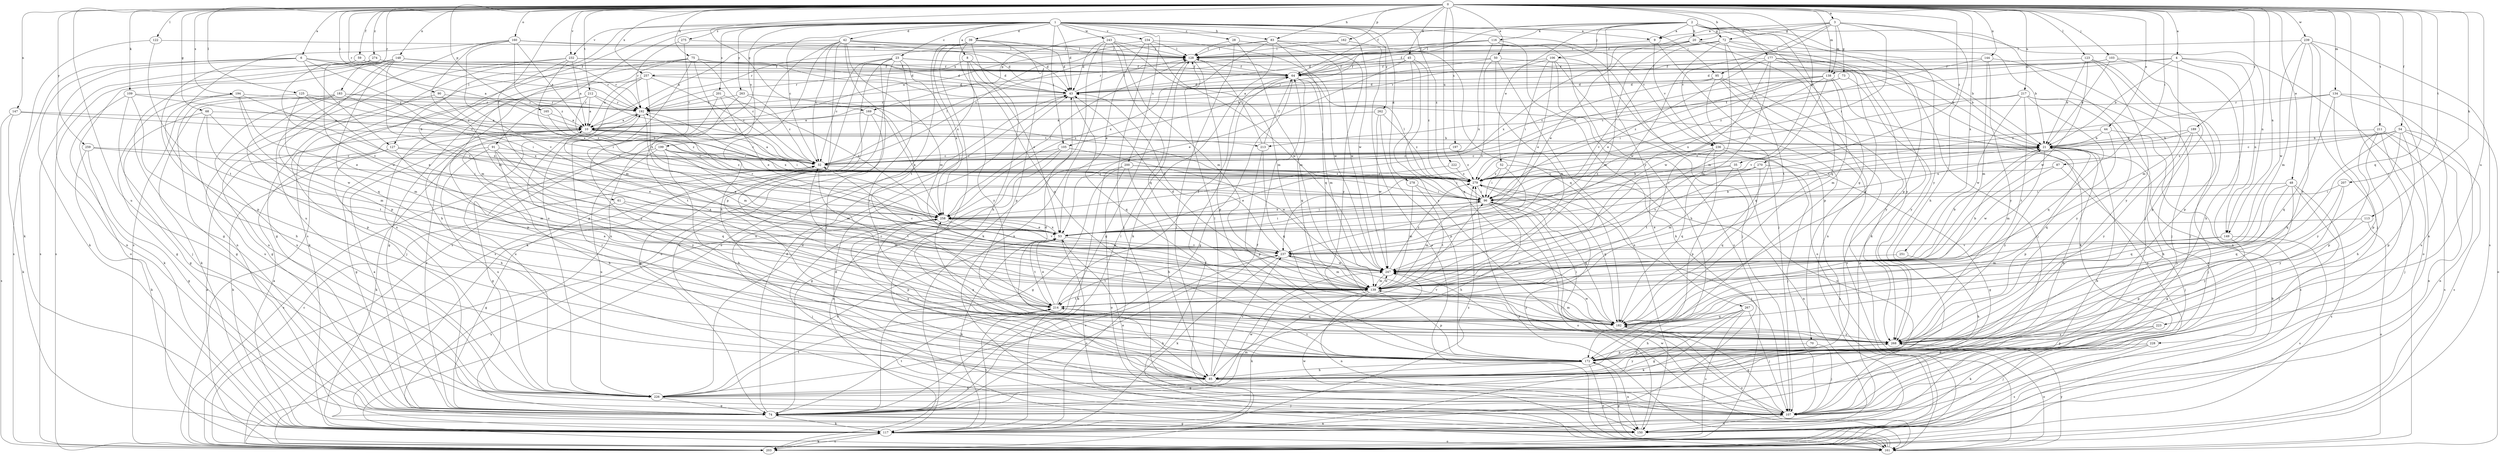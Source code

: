 strict digraph  {
0;
1;
2;
3;
4;
6;
8;
9;
10;
20;
21;
23;
28;
32;
35;
39;
42;
43;
44;
45;
48;
50;
52;
53;
54;
59;
61;
64;
68;
70;
72;
73;
74;
75;
83;
85;
87;
90;
91;
95;
96;
103;
105;
106;
107;
109;
113;
116;
117;
122;
123;
125;
127;
128;
134;
138;
139;
144;
147;
148;
149;
150;
160;
161;
162;
165;
169;
172;
177;
182;
183;
189;
192;
194;
197;
199;
200;
201;
203;
207;
211;
212;
213;
214;
217;
222;
223;
226;
228;
232;
234;
236;
237;
239;
243;
247;
251;
257;
258;
259;
262;
263;
267;
268;
270;
274;
275;
278;
279;
0 -> 3  [label=a];
0 -> 4  [label=a];
0 -> 6  [label=a];
0 -> 20  [label=b];
0 -> 35  [label=d];
0 -> 44  [label=e];
0 -> 45  [label=e];
0 -> 48  [label=e];
0 -> 50  [label=e];
0 -> 54  [label=f];
0 -> 59  [label=f];
0 -> 61  [label=f];
0 -> 64  [label=f];
0 -> 68  [label=g];
0 -> 75  [label=h];
0 -> 83  [label=h];
0 -> 87  [label=i];
0 -> 90  [label=i];
0 -> 103  [label=j];
0 -> 109  [label=k];
0 -> 113  [label=k];
0 -> 122  [label=l];
0 -> 123  [label=l];
0 -> 125  [label=l];
0 -> 134  [label=m];
0 -> 138  [label=m];
0 -> 144  [label=n];
0 -> 147  [label=n];
0 -> 148  [label=n];
0 -> 149  [label=n];
0 -> 160  [label=o];
0 -> 162  [label=p];
0 -> 165  [label=p];
0 -> 169  [label=p];
0 -> 177  [label=q];
0 -> 182  [label=q];
0 -> 183  [label=r];
0 -> 189  [label=r];
0 -> 192  [label=r];
0 -> 194  [label=s];
0 -> 197  [label=s];
0 -> 207  [label=t];
0 -> 211  [label=t];
0 -> 212  [label=t];
0 -> 217  [label=u];
0 -> 222  [label=u];
0 -> 223  [label=u];
0 -> 226  [label=u];
0 -> 228  [label=v];
0 -> 232  [label=v];
0 -> 239  [label=w];
0 -> 251  [label=x];
0 -> 257  [label=x];
0 -> 259  [label=y];
0 -> 270  [label=z];
0 -> 274  [label=z];
1 -> 8  [label=a];
1 -> 9  [label=a];
1 -> 23  [label=c];
1 -> 28  [label=c];
1 -> 32  [label=c];
1 -> 39  [label=d];
1 -> 42  [label=d];
1 -> 43  [label=d];
1 -> 83  [label=h];
1 -> 91  [label=i];
1 -> 95  [label=i];
1 -> 105  [label=j];
1 -> 127  [label=l];
1 -> 199  [label=s];
1 -> 200  [label=s];
1 -> 201  [label=s];
1 -> 203  [label=s];
1 -> 232  [label=v];
1 -> 234  [label=v];
1 -> 236  [label=v];
1 -> 243  [label=w];
1 -> 247  [label=w];
1 -> 262  [label=y];
1 -> 263  [label=y];
1 -> 275  [label=z];
1 -> 278  [label=z];
1 -> 279  [label=z];
2 -> 9  [label=a];
2 -> 20  [label=b];
2 -> 52  [label=e];
2 -> 70  [label=g];
2 -> 72  [label=g];
2 -> 105  [label=j];
2 -> 106  [label=j];
2 -> 116  [label=k];
2 -> 149  [label=n];
2 -> 169  [label=p];
2 -> 172  [label=p];
2 -> 182  [label=q];
2 -> 267  [label=y];
2 -> 268  [label=y];
3 -> 9  [label=a];
3 -> 64  [label=f];
3 -> 72  [label=g];
3 -> 73  [label=g];
3 -> 85  [label=h];
3 -> 95  [label=i];
3 -> 96  [label=i];
3 -> 107  [label=j];
3 -> 138  [label=m];
3 -> 236  [label=v];
4 -> 21  [label=b];
4 -> 85  [label=h];
4 -> 138  [label=m];
4 -> 139  [label=m];
4 -> 149  [label=n];
4 -> 161  [label=o];
4 -> 213  [label=t];
6 -> 10  [label=a];
6 -> 64  [label=f];
6 -> 117  [label=k];
6 -> 127  [label=l];
6 -> 150  [label=n];
6 -> 203  [label=s];
6 -> 279  [label=z];
8 -> 43  [label=d];
8 -> 53  [label=e];
8 -> 182  [label=q];
8 -> 257  [label=x];
8 -> 268  [label=y];
9 -> 128  [label=l];
9 -> 172  [label=p];
9 -> 236  [label=v];
10 -> 21  [label=b];
10 -> 32  [label=c];
10 -> 74  [label=g];
10 -> 96  [label=i];
10 -> 213  [label=t];
20 -> 53  [label=e];
20 -> 128  [label=l];
20 -> 139  [label=m];
20 -> 150  [label=n];
20 -> 258  [label=x];
20 -> 268  [label=y];
21 -> 32  [label=c];
21 -> 96  [label=i];
21 -> 139  [label=m];
21 -> 172  [label=p];
21 -> 268  [label=y];
23 -> 21  [label=b];
23 -> 32  [label=c];
23 -> 64  [label=f];
23 -> 117  [label=k];
23 -> 150  [label=n];
23 -> 161  [label=o];
23 -> 203  [label=s];
23 -> 258  [label=x];
23 -> 268  [label=y];
28 -> 107  [label=j];
28 -> 128  [label=l];
28 -> 139  [label=m];
28 -> 247  [label=w];
32 -> 10  [label=a];
32 -> 128  [label=l];
32 -> 203  [label=s];
32 -> 214  [label=t];
32 -> 279  [label=z];
35 -> 139  [label=m];
35 -> 226  [label=u];
35 -> 237  [label=v];
35 -> 279  [label=z];
39 -> 10  [label=a];
39 -> 43  [label=d];
39 -> 85  [label=h];
39 -> 107  [label=j];
39 -> 128  [label=l];
39 -> 150  [label=n];
39 -> 161  [label=o];
39 -> 172  [label=p];
39 -> 258  [label=x];
42 -> 21  [label=b];
42 -> 32  [label=c];
42 -> 43  [label=d];
42 -> 85  [label=h];
42 -> 128  [label=l];
42 -> 139  [label=m];
42 -> 150  [label=n];
42 -> 172  [label=p];
42 -> 203  [label=s];
42 -> 214  [label=t];
43 -> 128  [label=l];
43 -> 182  [label=q];
43 -> 192  [label=r];
44 -> 21  [label=b];
44 -> 182  [label=q];
44 -> 203  [label=s];
44 -> 279  [label=z];
45 -> 53  [label=e];
45 -> 64  [label=f];
45 -> 182  [label=q];
45 -> 192  [label=r];
45 -> 268  [label=y];
45 -> 279  [label=z];
48 -> 74  [label=g];
48 -> 96  [label=i];
48 -> 107  [label=j];
48 -> 182  [label=q];
48 -> 203  [label=s];
48 -> 268  [label=y];
50 -> 10  [label=a];
50 -> 21  [label=b];
50 -> 64  [label=f];
50 -> 139  [label=m];
50 -> 150  [label=n];
50 -> 237  [label=v];
52 -> 96  [label=i];
52 -> 150  [label=n];
52 -> 237  [label=v];
52 -> 279  [label=z];
53 -> 21  [label=b];
53 -> 96  [label=i];
53 -> 117  [label=k];
53 -> 161  [label=o];
53 -> 192  [label=r];
53 -> 214  [label=t];
53 -> 237  [label=v];
53 -> 258  [label=x];
54 -> 21  [label=b];
54 -> 32  [label=c];
54 -> 150  [label=n];
54 -> 172  [label=p];
54 -> 182  [label=q];
54 -> 203  [label=s];
54 -> 268  [label=y];
54 -> 279  [label=z];
59 -> 64  [label=f];
59 -> 172  [label=p];
59 -> 192  [label=r];
59 -> 237  [label=v];
61 -> 74  [label=g];
61 -> 139  [label=m];
61 -> 258  [label=x];
64 -> 43  [label=d];
64 -> 74  [label=g];
64 -> 139  [label=m];
64 -> 182  [label=q];
68 -> 10  [label=a];
68 -> 74  [label=g];
68 -> 139  [label=m];
68 -> 214  [label=t];
68 -> 226  [label=u];
70 -> 107  [label=j];
70 -> 172  [label=p];
72 -> 21  [label=b];
72 -> 64  [label=f];
72 -> 117  [label=k];
72 -> 128  [label=l];
72 -> 139  [label=m];
72 -> 214  [label=t];
72 -> 237  [label=v];
72 -> 247  [label=w];
73 -> 32  [label=c];
73 -> 43  [label=d];
73 -> 96  [label=i];
73 -> 268  [label=y];
74 -> 10  [label=a];
74 -> 21  [label=b];
74 -> 43  [label=d];
74 -> 64  [label=f];
74 -> 117  [label=k];
74 -> 128  [label=l];
74 -> 139  [label=m];
74 -> 150  [label=n];
74 -> 192  [label=r];
74 -> 214  [label=t];
75 -> 21  [label=b];
75 -> 32  [label=c];
75 -> 43  [label=d];
75 -> 64  [label=f];
75 -> 85  [label=h];
75 -> 96  [label=i];
75 -> 117  [label=k];
75 -> 139  [label=m];
75 -> 226  [label=u];
83 -> 32  [label=c];
83 -> 117  [label=k];
83 -> 128  [label=l];
83 -> 161  [label=o];
83 -> 182  [label=q];
83 -> 258  [label=x];
83 -> 268  [label=y];
85 -> 21  [label=b];
85 -> 107  [label=j];
85 -> 128  [label=l];
85 -> 192  [label=r];
85 -> 226  [label=u];
85 -> 237  [label=v];
85 -> 258  [label=x];
85 -> 268  [label=y];
87 -> 107  [label=j];
87 -> 247  [label=w];
87 -> 279  [label=z];
90 -> 74  [label=g];
90 -> 192  [label=r];
90 -> 279  [label=z];
91 -> 32  [label=c];
91 -> 85  [label=h];
91 -> 117  [label=k];
91 -> 182  [label=q];
91 -> 226  [label=u];
91 -> 268  [label=y];
95 -> 32  [label=c];
95 -> 43  [label=d];
95 -> 161  [label=o];
95 -> 182  [label=q];
95 -> 203  [label=s];
95 -> 268  [label=y];
96 -> 21  [label=b];
96 -> 85  [label=h];
96 -> 107  [label=j];
96 -> 128  [label=l];
96 -> 139  [label=m];
96 -> 161  [label=o];
96 -> 182  [label=q];
96 -> 258  [label=x];
103 -> 21  [label=b];
103 -> 43  [label=d];
103 -> 64  [label=f];
103 -> 150  [label=n];
103 -> 172  [label=p];
105 -> 32  [label=c];
105 -> 74  [label=g];
105 -> 203  [label=s];
105 -> 247  [label=w];
106 -> 53  [label=e];
106 -> 64  [label=f];
106 -> 85  [label=h];
106 -> 96  [label=i];
106 -> 107  [label=j];
106 -> 161  [label=o];
106 -> 192  [label=r];
107 -> 53  [label=e];
107 -> 150  [label=n];
107 -> 182  [label=q];
107 -> 247  [label=w];
109 -> 32  [label=c];
109 -> 85  [label=h];
109 -> 107  [label=j];
109 -> 117  [label=k];
109 -> 192  [label=r];
113 -> 53  [label=e];
113 -> 161  [label=o];
113 -> 268  [label=y];
116 -> 43  [label=d];
116 -> 107  [label=j];
116 -> 117  [label=k];
116 -> 128  [label=l];
116 -> 192  [label=r];
116 -> 203  [label=s];
116 -> 258  [label=x];
117 -> 10  [label=a];
117 -> 161  [label=o];
117 -> 203  [label=s];
117 -> 214  [label=t];
117 -> 279  [label=z];
122 -> 117  [label=k];
122 -> 128  [label=l];
122 -> 214  [label=t];
123 -> 21  [label=b];
123 -> 64  [label=f];
123 -> 107  [label=j];
123 -> 172  [label=p];
123 -> 247  [label=w];
123 -> 268  [label=y];
125 -> 53  [label=e];
125 -> 74  [label=g];
125 -> 96  [label=i];
125 -> 139  [label=m];
125 -> 192  [label=r];
127 -> 32  [label=c];
127 -> 53  [label=e];
127 -> 85  [label=h];
127 -> 117  [label=k];
127 -> 139  [label=m];
128 -> 64  [label=f];
128 -> 74  [label=g];
128 -> 172  [label=p];
134 -> 161  [label=o];
134 -> 172  [label=p];
134 -> 182  [label=q];
134 -> 192  [label=r];
134 -> 226  [label=u];
134 -> 279  [label=z];
138 -> 32  [label=c];
138 -> 43  [label=d];
138 -> 139  [label=m];
138 -> 203  [label=s];
138 -> 237  [label=v];
138 -> 258  [label=x];
138 -> 279  [label=z];
139 -> 21  [label=b];
139 -> 43  [label=d];
139 -> 96  [label=i];
139 -> 117  [label=k];
139 -> 150  [label=n];
139 -> 172  [label=p];
139 -> 214  [label=t];
139 -> 247  [label=w];
144 -> 64  [label=f];
144 -> 107  [label=j];
144 -> 139  [label=m];
144 -> 268  [label=y];
144 -> 279  [label=z];
147 -> 10  [label=a];
147 -> 21  [label=b];
147 -> 117  [label=k];
147 -> 203  [label=s];
148 -> 64  [label=f];
148 -> 74  [label=g];
148 -> 161  [label=o];
148 -> 172  [label=p];
148 -> 182  [label=q];
148 -> 192  [label=r];
148 -> 203  [label=s];
148 -> 237  [label=v];
149 -> 139  [label=m];
149 -> 172  [label=p];
149 -> 203  [label=s];
149 -> 237  [label=v];
150 -> 74  [label=g];
150 -> 279  [label=z];
160 -> 10  [label=a];
160 -> 43  [label=d];
160 -> 128  [label=l];
160 -> 139  [label=m];
160 -> 203  [label=s];
160 -> 226  [label=u];
160 -> 237  [label=v];
160 -> 279  [label=z];
161 -> 10  [label=a];
161 -> 43  [label=d];
161 -> 172  [label=p];
161 -> 247  [label=w];
161 -> 268  [label=y];
161 -> 279  [label=z];
162 -> 10  [label=a];
162 -> 128  [label=l];
162 -> 182  [label=q];
165 -> 10  [label=a];
165 -> 279  [label=z];
169 -> 10  [label=a];
169 -> 74  [label=g];
169 -> 258  [label=x];
169 -> 268  [label=y];
172 -> 43  [label=d];
172 -> 74  [label=g];
172 -> 85  [label=h];
172 -> 150  [label=n];
172 -> 161  [label=o];
172 -> 214  [label=t];
172 -> 258  [label=x];
177 -> 53  [label=e];
177 -> 64  [label=f];
177 -> 107  [label=j];
177 -> 117  [label=k];
177 -> 139  [label=m];
177 -> 182  [label=q];
177 -> 247  [label=w];
182 -> 32  [label=c];
182 -> 139  [label=m];
182 -> 161  [label=o];
182 -> 237  [label=v];
182 -> 247  [label=w];
182 -> 268  [label=y];
183 -> 96  [label=i];
183 -> 117  [label=k];
183 -> 172  [label=p];
183 -> 192  [label=r];
183 -> 226  [label=u];
183 -> 258  [label=x];
189 -> 21  [label=b];
189 -> 85  [label=h];
189 -> 107  [label=j];
189 -> 258  [label=x];
189 -> 268  [label=y];
192 -> 10  [label=a];
192 -> 139  [label=m];
192 -> 226  [label=u];
192 -> 258  [label=x];
194 -> 53  [label=e];
194 -> 74  [label=g];
194 -> 192  [label=r];
194 -> 226  [label=u];
194 -> 247  [label=w];
194 -> 258  [label=x];
197 -> 32  [label=c];
197 -> 279  [label=z];
199 -> 32  [label=c];
199 -> 74  [label=g];
199 -> 85  [label=h];
199 -> 96  [label=i];
199 -> 139  [label=m];
199 -> 226  [label=u];
199 -> 279  [label=z];
200 -> 74  [label=g];
200 -> 85  [label=h];
200 -> 96  [label=i];
200 -> 117  [label=k];
200 -> 161  [label=o];
200 -> 279  [label=z];
201 -> 53  [label=e];
201 -> 192  [label=r];
201 -> 258  [label=x];
201 -> 268  [label=y];
203 -> 21  [label=b];
203 -> 32  [label=c];
203 -> 64  [label=f];
203 -> 117  [label=k];
203 -> 258  [label=x];
207 -> 96  [label=i];
207 -> 182  [label=q];
207 -> 268  [label=y];
211 -> 21  [label=b];
211 -> 85  [label=h];
211 -> 107  [label=j];
211 -> 150  [label=n];
211 -> 172  [label=p];
211 -> 203  [label=s];
212 -> 10  [label=a];
212 -> 32  [label=c];
212 -> 107  [label=j];
212 -> 172  [label=p];
212 -> 192  [label=r];
212 -> 279  [label=z];
213 -> 64  [label=f];
213 -> 128  [label=l];
213 -> 172  [label=p];
213 -> 182  [label=q];
214 -> 32  [label=c];
214 -> 53  [label=e];
214 -> 64  [label=f];
214 -> 85  [label=h];
214 -> 182  [label=q];
217 -> 150  [label=n];
217 -> 182  [label=q];
217 -> 192  [label=r];
217 -> 214  [label=t];
217 -> 247  [label=w];
217 -> 268  [label=y];
217 -> 279  [label=z];
222 -> 53  [label=e];
222 -> 279  [label=z];
223 -> 117  [label=k];
223 -> 172  [label=p];
223 -> 268  [label=y];
226 -> 43  [label=d];
226 -> 53  [label=e];
226 -> 74  [label=g];
226 -> 107  [label=j];
226 -> 214  [label=t];
226 -> 237  [label=v];
226 -> 247  [label=w];
228 -> 107  [label=j];
228 -> 172  [label=p];
228 -> 203  [label=s];
232 -> 10  [label=a];
232 -> 43  [label=d];
232 -> 64  [label=f];
232 -> 74  [label=g];
232 -> 139  [label=m];
232 -> 150  [label=n];
232 -> 258  [label=x];
234 -> 53  [label=e];
234 -> 107  [label=j];
234 -> 128  [label=l];
234 -> 139  [label=m];
234 -> 192  [label=r];
234 -> 247  [label=w];
236 -> 32  [label=c];
236 -> 107  [label=j];
236 -> 172  [label=p];
236 -> 182  [label=q];
236 -> 203  [label=s];
236 -> 214  [label=t];
237 -> 10  [label=a];
237 -> 43  [label=d];
237 -> 117  [label=k];
237 -> 139  [label=m];
237 -> 214  [label=t];
237 -> 247  [label=w];
239 -> 107  [label=j];
239 -> 128  [label=l];
239 -> 139  [label=m];
239 -> 150  [label=n];
239 -> 203  [label=s];
239 -> 247  [label=w];
239 -> 268  [label=y];
243 -> 43  [label=d];
243 -> 117  [label=k];
243 -> 128  [label=l];
243 -> 139  [label=m];
243 -> 150  [label=n];
243 -> 182  [label=q];
243 -> 247  [label=w];
247 -> 21  [label=b];
247 -> 32  [label=c];
247 -> 139  [label=m];
247 -> 279  [label=z];
251 -> 85  [label=h];
251 -> 247  [label=w];
257 -> 10  [label=a];
257 -> 32  [label=c];
257 -> 43  [label=d];
257 -> 74  [label=g];
257 -> 172  [label=p];
257 -> 258  [label=x];
258 -> 53  [label=e];
258 -> 96  [label=i];
258 -> 107  [label=j];
258 -> 128  [label=l];
258 -> 172  [label=p];
258 -> 237  [label=v];
258 -> 247  [label=w];
259 -> 32  [label=c];
259 -> 74  [label=g];
259 -> 96  [label=i];
259 -> 117  [label=k];
262 -> 10  [label=a];
262 -> 172  [label=p];
262 -> 247  [label=w];
262 -> 279  [label=z];
263 -> 32  [label=c];
263 -> 192  [label=r];
263 -> 214  [label=t];
263 -> 279  [label=z];
267 -> 74  [label=g];
267 -> 85  [label=h];
267 -> 107  [label=j];
267 -> 117  [label=k];
267 -> 182  [label=q];
267 -> 203  [label=s];
268 -> 10  [label=a];
268 -> 96  [label=i];
268 -> 161  [label=o];
268 -> 172  [label=p];
270 -> 74  [label=g];
270 -> 96  [label=i];
270 -> 182  [label=q];
270 -> 237  [label=v];
270 -> 279  [label=z];
274 -> 64  [label=f];
274 -> 203  [label=s];
274 -> 247  [label=w];
275 -> 128  [label=l];
275 -> 192  [label=r];
275 -> 226  [label=u];
278 -> 96  [label=i];
278 -> 139  [label=m];
278 -> 214  [label=t];
279 -> 96  [label=i];
279 -> 107  [label=j];
279 -> 182  [label=q];
}
